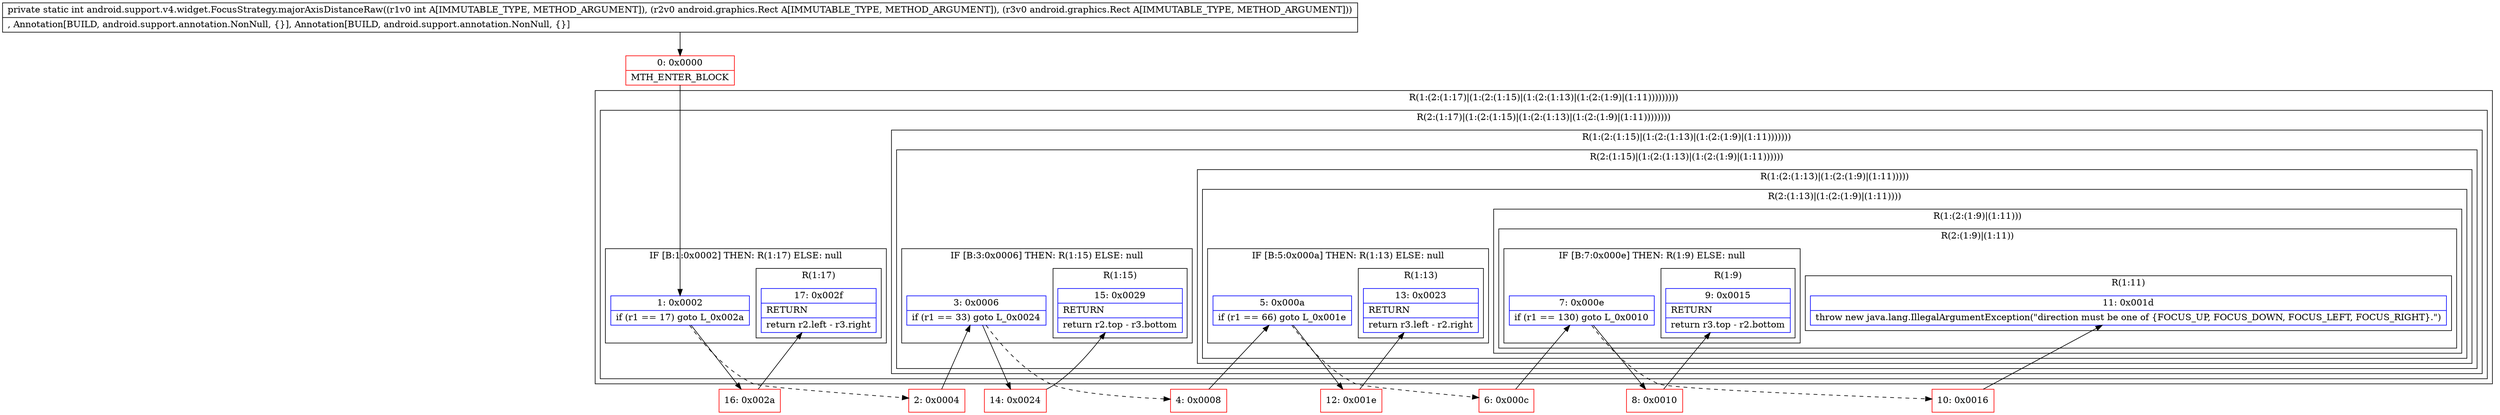 digraph "CFG forandroid.support.v4.widget.FocusStrategy.majorAxisDistanceRaw(ILandroid\/graphics\/Rect;Landroid\/graphics\/Rect;)I" {
subgraph cluster_Region_350311000 {
label = "R(1:(2:(1:17)|(1:(2:(1:15)|(1:(2:(1:13)|(1:(2:(1:9)|(1:11)))))))))";
node [shape=record,color=blue];
subgraph cluster_Region_448515810 {
label = "R(2:(1:17)|(1:(2:(1:15)|(1:(2:(1:13)|(1:(2:(1:9)|(1:11))))))))";
node [shape=record,color=blue];
subgraph cluster_IfRegion_1206664224 {
label = "IF [B:1:0x0002] THEN: R(1:17) ELSE: null";
node [shape=record,color=blue];
Node_1 [shape=record,label="{1\:\ 0x0002|if (r1 == 17) goto L_0x002a\l}"];
subgraph cluster_Region_73446033 {
label = "R(1:17)";
node [shape=record,color=blue];
Node_17 [shape=record,label="{17\:\ 0x002f|RETURN\l|return r2.left \- r3.right\l}"];
}
}
subgraph cluster_Region_445469655 {
label = "R(1:(2:(1:15)|(1:(2:(1:13)|(1:(2:(1:9)|(1:11)))))))";
node [shape=record,color=blue];
subgraph cluster_Region_1585795770 {
label = "R(2:(1:15)|(1:(2:(1:13)|(1:(2:(1:9)|(1:11))))))";
node [shape=record,color=blue];
subgraph cluster_IfRegion_2016307318 {
label = "IF [B:3:0x0006] THEN: R(1:15) ELSE: null";
node [shape=record,color=blue];
Node_3 [shape=record,label="{3\:\ 0x0006|if (r1 == 33) goto L_0x0024\l}"];
subgraph cluster_Region_2044443096 {
label = "R(1:15)";
node [shape=record,color=blue];
Node_15 [shape=record,label="{15\:\ 0x0029|RETURN\l|return r2.top \- r3.bottom\l}"];
}
}
subgraph cluster_Region_154689247 {
label = "R(1:(2:(1:13)|(1:(2:(1:9)|(1:11)))))";
node [shape=record,color=blue];
subgraph cluster_Region_2103233984 {
label = "R(2:(1:13)|(1:(2:(1:9)|(1:11))))";
node [shape=record,color=blue];
subgraph cluster_IfRegion_1991931845 {
label = "IF [B:5:0x000a] THEN: R(1:13) ELSE: null";
node [shape=record,color=blue];
Node_5 [shape=record,label="{5\:\ 0x000a|if (r1 == 66) goto L_0x001e\l}"];
subgraph cluster_Region_1384842675 {
label = "R(1:13)";
node [shape=record,color=blue];
Node_13 [shape=record,label="{13\:\ 0x0023|RETURN\l|return r3.left \- r2.right\l}"];
}
}
subgraph cluster_Region_428767131 {
label = "R(1:(2:(1:9)|(1:11)))";
node [shape=record,color=blue];
subgraph cluster_Region_36146087 {
label = "R(2:(1:9)|(1:11))";
node [shape=record,color=blue];
subgraph cluster_IfRegion_654753913 {
label = "IF [B:7:0x000e] THEN: R(1:9) ELSE: null";
node [shape=record,color=blue];
Node_7 [shape=record,label="{7\:\ 0x000e|if (r1 == 130) goto L_0x0010\l}"];
subgraph cluster_Region_757788599 {
label = "R(1:9)";
node [shape=record,color=blue];
Node_9 [shape=record,label="{9\:\ 0x0015|RETURN\l|return r3.top \- r2.bottom\l}"];
}
}
subgraph cluster_Region_1198683942 {
label = "R(1:11)";
node [shape=record,color=blue];
Node_11 [shape=record,label="{11\:\ 0x001d|throw new java.lang.IllegalArgumentException(\"direction must be one of \{FOCUS_UP, FOCUS_DOWN, FOCUS_LEFT, FOCUS_RIGHT\}.\")\l}"];
}
}
}
}
}
}
}
}
}
Node_0 [shape=record,color=red,label="{0\:\ 0x0000|MTH_ENTER_BLOCK\l}"];
Node_2 [shape=record,color=red,label="{2\:\ 0x0004}"];
Node_4 [shape=record,color=red,label="{4\:\ 0x0008}"];
Node_6 [shape=record,color=red,label="{6\:\ 0x000c}"];
Node_8 [shape=record,color=red,label="{8\:\ 0x0010}"];
Node_10 [shape=record,color=red,label="{10\:\ 0x0016}"];
Node_12 [shape=record,color=red,label="{12\:\ 0x001e}"];
Node_14 [shape=record,color=red,label="{14\:\ 0x0024}"];
Node_16 [shape=record,color=red,label="{16\:\ 0x002a}"];
MethodNode[shape=record,label="{private static int android.support.v4.widget.FocusStrategy.majorAxisDistanceRaw((r1v0 int A[IMMUTABLE_TYPE, METHOD_ARGUMENT]), (r2v0 android.graphics.Rect A[IMMUTABLE_TYPE, METHOD_ARGUMENT]), (r3v0 android.graphics.Rect A[IMMUTABLE_TYPE, METHOD_ARGUMENT]))  | , Annotation[BUILD, android.support.annotation.NonNull, \{\}], Annotation[BUILD, android.support.annotation.NonNull, \{\}]\l}"];
MethodNode -> Node_0;
Node_1 -> Node_2[style=dashed];
Node_1 -> Node_16;
Node_3 -> Node_4[style=dashed];
Node_3 -> Node_14;
Node_5 -> Node_6[style=dashed];
Node_5 -> Node_12;
Node_7 -> Node_8;
Node_7 -> Node_10[style=dashed];
Node_0 -> Node_1;
Node_2 -> Node_3;
Node_4 -> Node_5;
Node_6 -> Node_7;
Node_8 -> Node_9;
Node_10 -> Node_11;
Node_12 -> Node_13;
Node_14 -> Node_15;
Node_16 -> Node_17;
}

